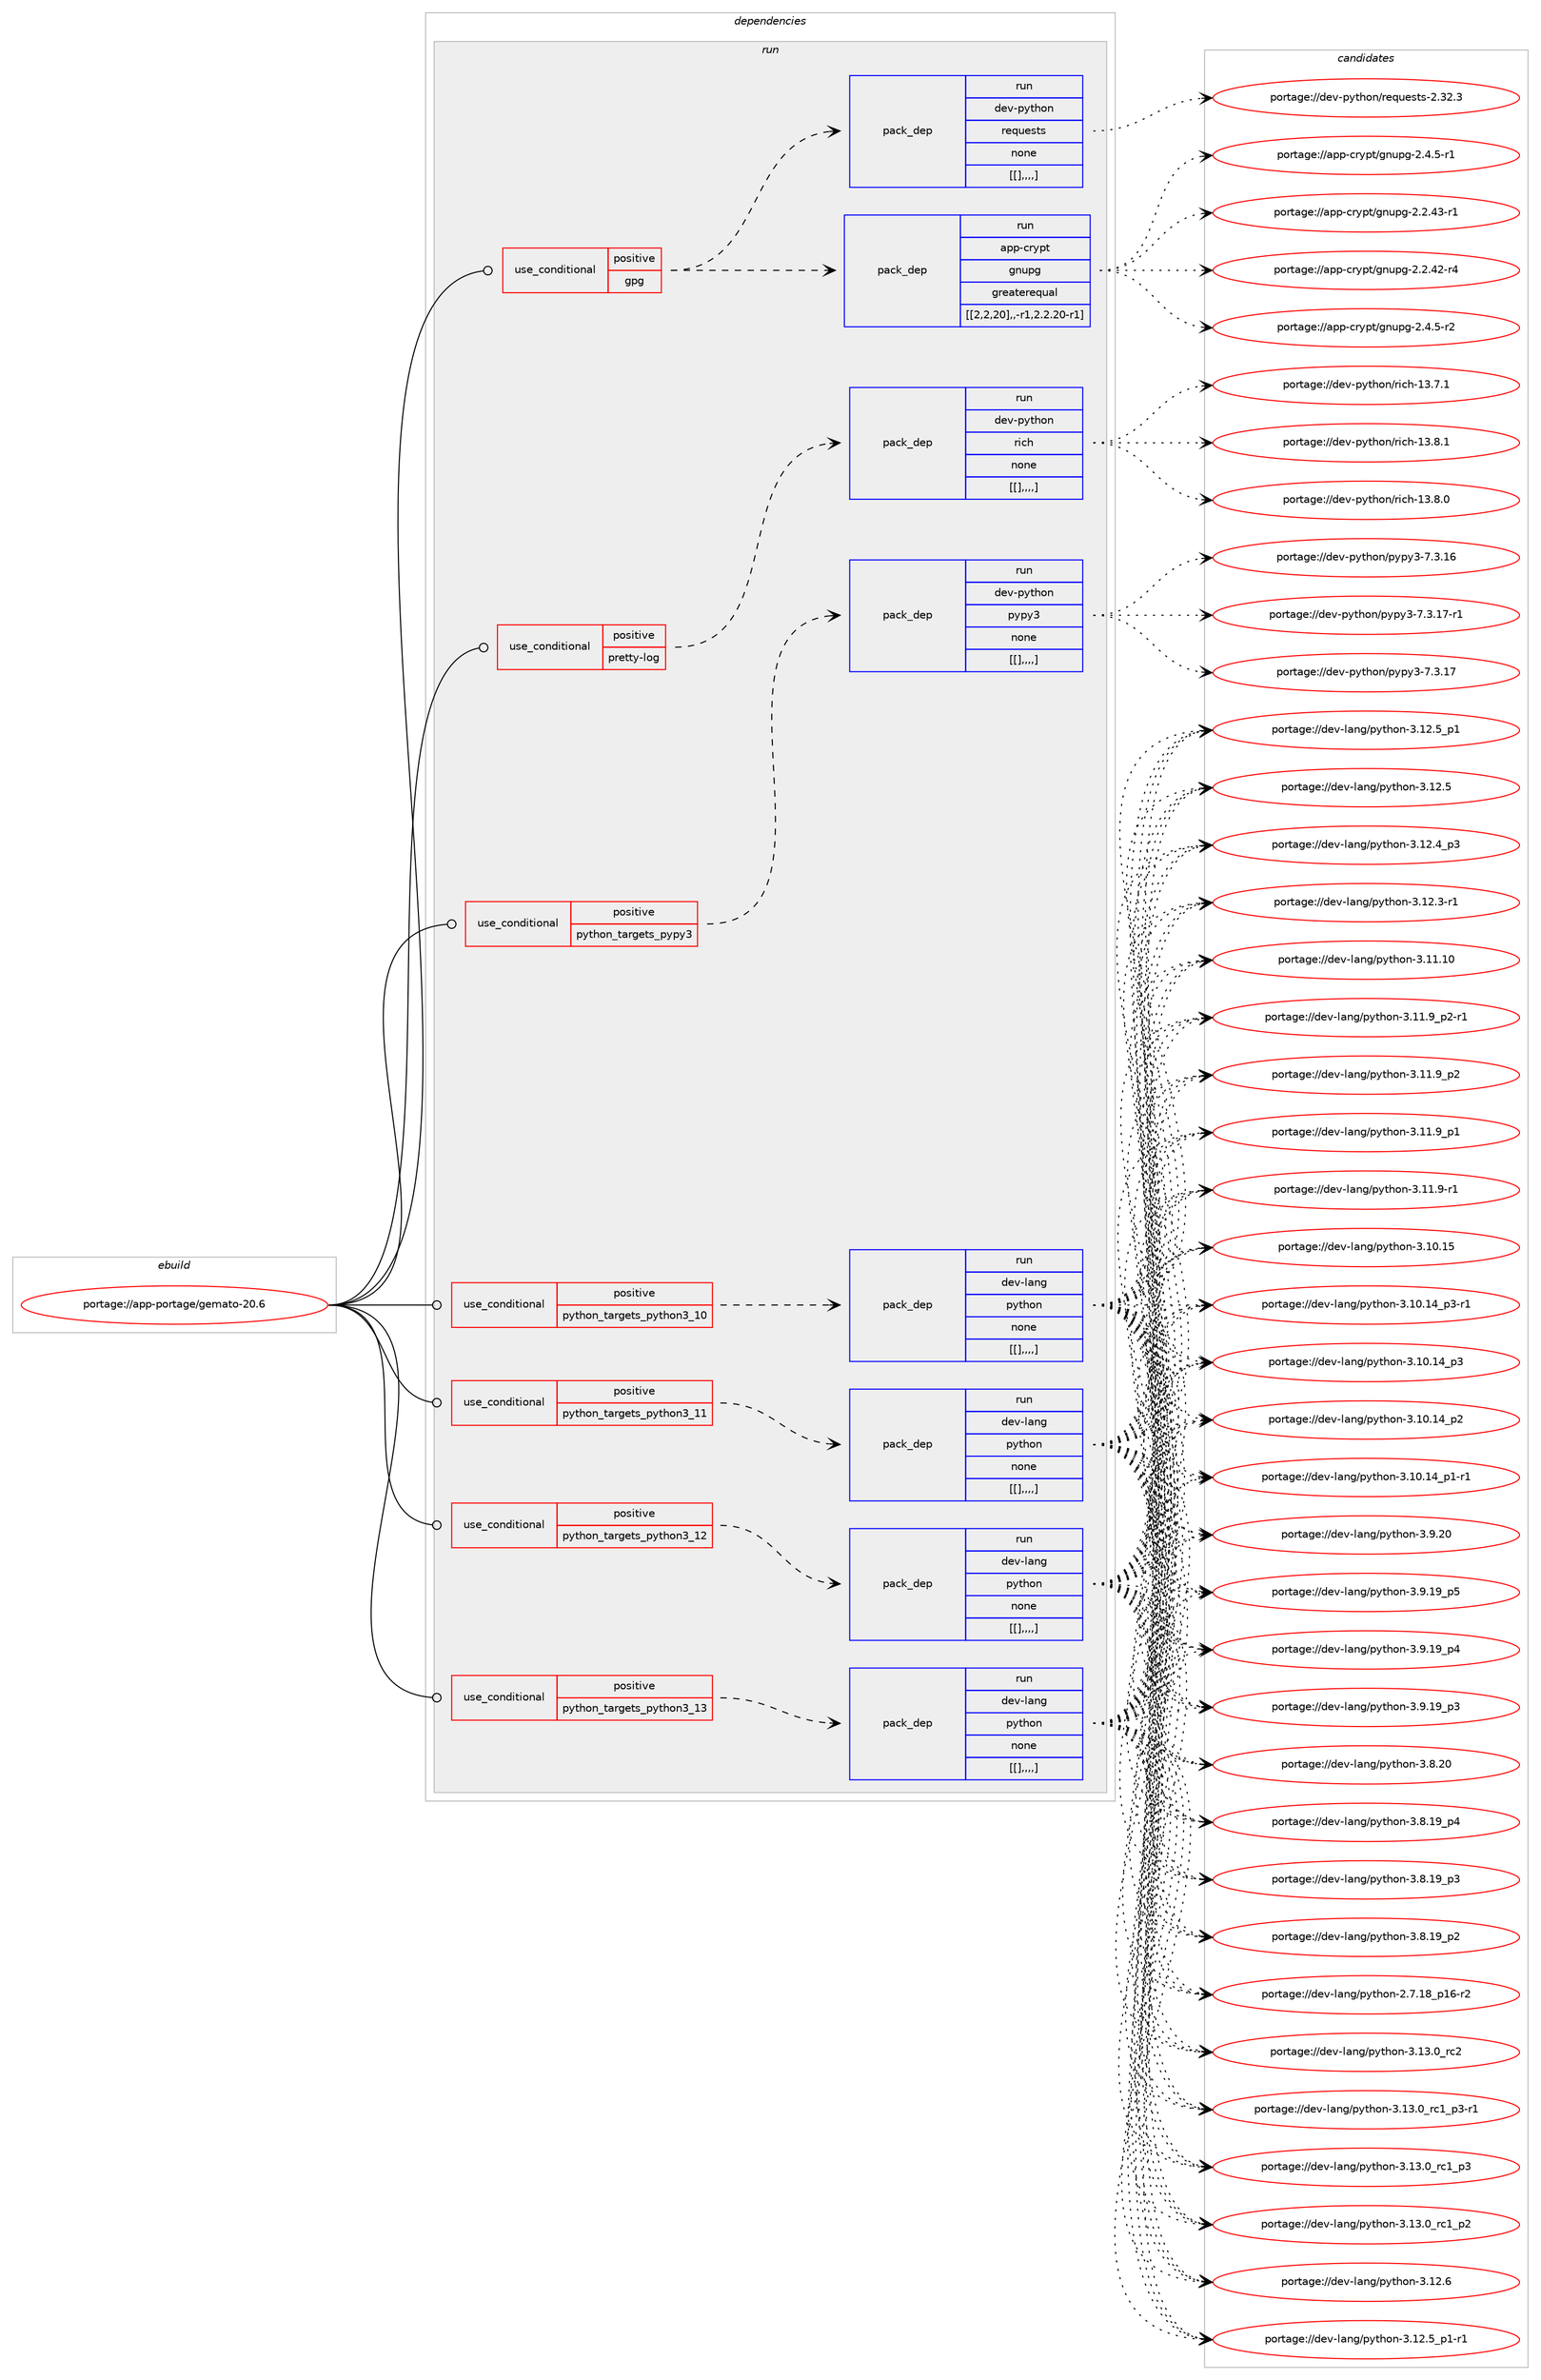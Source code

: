digraph prolog {

# *************
# Graph options
# *************

newrank=true;
concentrate=true;
compound=true;
graph [rankdir=LR,fontname=Helvetica,fontsize=10,ranksep=1.5];#, ranksep=2.5, nodesep=0.2];
edge  [arrowhead=vee];
node  [fontname=Helvetica,fontsize=10];

# **********
# The ebuild
# **********

subgraph cluster_leftcol {
color=gray;
label=<<i>ebuild</i>>;
id [label="portage://app-portage/gemato-20.6", color=red, width=4, href="../app-portage/gemato-20.6.svg"];
}

# ****************
# The dependencies
# ****************

subgraph cluster_midcol {
color=gray;
label=<<i>dependencies</i>>;
subgraph cluster_compile {
fillcolor="#eeeeee";
style=filled;
label=<<i>compile</i>>;
}
subgraph cluster_compileandrun {
fillcolor="#eeeeee";
style=filled;
label=<<i>compile and run</i>>;
}
subgraph cluster_run {
fillcolor="#eeeeee";
style=filled;
label=<<i>run</i>>;
subgraph cond14205 {
dependency50969 [label=<<TABLE BORDER="0" CELLBORDER="1" CELLSPACING="0" CELLPADDING="4"><TR><TD ROWSPAN="3" CELLPADDING="10">use_conditional</TD></TR><TR><TD>positive</TD></TR><TR><TD>gpg</TD></TR></TABLE>>, shape=none, color=red];
subgraph pack36304 {
dependency50970 [label=<<TABLE BORDER="0" CELLBORDER="1" CELLSPACING="0" CELLPADDING="4" WIDTH="220"><TR><TD ROWSPAN="6" CELLPADDING="30">pack_dep</TD></TR><TR><TD WIDTH="110">run</TD></TR><TR><TD>app-crypt</TD></TR><TR><TD>gnupg</TD></TR><TR><TD>greaterequal</TD></TR><TR><TD>[[2,2,20],,-r1,2.2.20-r1]</TD></TR></TABLE>>, shape=none, color=blue];
}
dependency50969:e -> dependency50970:w [weight=20,style="dashed",arrowhead="vee"];
subgraph pack36305 {
dependency50971 [label=<<TABLE BORDER="0" CELLBORDER="1" CELLSPACING="0" CELLPADDING="4" WIDTH="220"><TR><TD ROWSPAN="6" CELLPADDING="30">pack_dep</TD></TR><TR><TD WIDTH="110">run</TD></TR><TR><TD>dev-python</TD></TR><TR><TD>requests</TD></TR><TR><TD>none</TD></TR><TR><TD>[[],,,,]</TD></TR></TABLE>>, shape=none, color=blue];
}
dependency50969:e -> dependency50971:w [weight=20,style="dashed",arrowhead="vee"];
}
id:e -> dependency50969:w [weight=20,style="solid",arrowhead="odot"];
subgraph cond14206 {
dependency50972 [label=<<TABLE BORDER="0" CELLBORDER="1" CELLSPACING="0" CELLPADDING="4"><TR><TD ROWSPAN="3" CELLPADDING="10">use_conditional</TD></TR><TR><TD>positive</TD></TR><TR><TD>pretty-log</TD></TR></TABLE>>, shape=none, color=red];
subgraph pack36306 {
dependency50973 [label=<<TABLE BORDER="0" CELLBORDER="1" CELLSPACING="0" CELLPADDING="4" WIDTH="220"><TR><TD ROWSPAN="6" CELLPADDING="30">pack_dep</TD></TR><TR><TD WIDTH="110">run</TD></TR><TR><TD>dev-python</TD></TR><TR><TD>rich</TD></TR><TR><TD>none</TD></TR><TR><TD>[[],,,,]</TD></TR></TABLE>>, shape=none, color=blue];
}
dependency50972:e -> dependency50973:w [weight=20,style="dashed",arrowhead="vee"];
}
id:e -> dependency50972:w [weight=20,style="solid",arrowhead="odot"];
subgraph cond14207 {
dependency50974 [label=<<TABLE BORDER="0" CELLBORDER="1" CELLSPACING="0" CELLPADDING="4"><TR><TD ROWSPAN="3" CELLPADDING="10">use_conditional</TD></TR><TR><TD>positive</TD></TR><TR><TD>python_targets_pypy3</TD></TR></TABLE>>, shape=none, color=red];
subgraph pack36307 {
dependency50975 [label=<<TABLE BORDER="0" CELLBORDER="1" CELLSPACING="0" CELLPADDING="4" WIDTH="220"><TR><TD ROWSPAN="6" CELLPADDING="30">pack_dep</TD></TR><TR><TD WIDTH="110">run</TD></TR><TR><TD>dev-python</TD></TR><TR><TD>pypy3</TD></TR><TR><TD>none</TD></TR><TR><TD>[[],,,,]</TD></TR></TABLE>>, shape=none, color=blue];
}
dependency50974:e -> dependency50975:w [weight=20,style="dashed",arrowhead="vee"];
}
id:e -> dependency50974:w [weight=20,style="solid",arrowhead="odot"];
subgraph cond14208 {
dependency50976 [label=<<TABLE BORDER="0" CELLBORDER="1" CELLSPACING="0" CELLPADDING="4"><TR><TD ROWSPAN="3" CELLPADDING="10">use_conditional</TD></TR><TR><TD>positive</TD></TR><TR><TD>python_targets_python3_10</TD></TR></TABLE>>, shape=none, color=red];
subgraph pack36308 {
dependency50977 [label=<<TABLE BORDER="0" CELLBORDER="1" CELLSPACING="0" CELLPADDING="4" WIDTH="220"><TR><TD ROWSPAN="6" CELLPADDING="30">pack_dep</TD></TR><TR><TD WIDTH="110">run</TD></TR><TR><TD>dev-lang</TD></TR><TR><TD>python</TD></TR><TR><TD>none</TD></TR><TR><TD>[[],,,,]</TD></TR></TABLE>>, shape=none, color=blue];
}
dependency50976:e -> dependency50977:w [weight=20,style="dashed",arrowhead="vee"];
}
id:e -> dependency50976:w [weight=20,style="solid",arrowhead="odot"];
subgraph cond14209 {
dependency50978 [label=<<TABLE BORDER="0" CELLBORDER="1" CELLSPACING="0" CELLPADDING="4"><TR><TD ROWSPAN="3" CELLPADDING="10">use_conditional</TD></TR><TR><TD>positive</TD></TR><TR><TD>python_targets_python3_11</TD></TR></TABLE>>, shape=none, color=red];
subgraph pack36309 {
dependency50979 [label=<<TABLE BORDER="0" CELLBORDER="1" CELLSPACING="0" CELLPADDING="4" WIDTH="220"><TR><TD ROWSPAN="6" CELLPADDING="30">pack_dep</TD></TR><TR><TD WIDTH="110">run</TD></TR><TR><TD>dev-lang</TD></TR><TR><TD>python</TD></TR><TR><TD>none</TD></TR><TR><TD>[[],,,,]</TD></TR></TABLE>>, shape=none, color=blue];
}
dependency50978:e -> dependency50979:w [weight=20,style="dashed",arrowhead="vee"];
}
id:e -> dependency50978:w [weight=20,style="solid",arrowhead="odot"];
subgraph cond14210 {
dependency50980 [label=<<TABLE BORDER="0" CELLBORDER="1" CELLSPACING="0" CELLPADDING="4"><TR><TD ROWSPAN="3" CELLPADDING="10">use_conditional</TD></TR><TR><TD>positive</TD></TR><TR><TD>python_targets_python3_12</TD></TR></TABLE>>, shape=none, color=red];
subgraph pack36310 {
dependency50981 [label=<<TABLE BORDER="0" CELLBORDER="1" CELLSPACING="0" CELLPADDING="4" WIDTH="220"><TR><TD ROWSPAN="6" CELLPADDING="30">pack_dep</TD></TR><TR><TD WIDTH="110">run</TD></TR><TR><TD>dev-lang</TD></TR><TR><TD>python</TD></TR><TR><TD>none</TD></TR><TR><TD>[[],,,,]</TD></TR></TABLE>>, shape=none, color=blue];
}
dependency50980:e -> dependency50981:w [weight=20,style="dashed",arrowhead="vee"];
}
id:e -> dependency50980:w [weight=20,style="solid",arrowhead="odot"];
subgraph cond14211 {
dependency50982 [label=<<TABLE BORDER="0" CELLBORDER="1" CELLSPACING="0" CELLPADDING="4"><TR><TD ROWSPAN="3" CELLPADDING="10">use_conditional</TD></TR><TR><TD>positive</TD></TR><TR><TD>python_targets_python3_13</TD></TR></TABLE>>, shape=none, color=red];
subgraph pack36311 {
dependency50983 [label=<<TABLE BORDER="0" CELLBORDER="1" CELLSPACING="0" CELLPADDING="4" WIDTH="220"><TR><TD ROWSPAN="6" CELLPADDING="30">pack_dep</TD></TR><TR><TD WIDTH="110">run</TD></TR><TR><TD>dev-lang</TD></TR><TR><TD>python</TD></TR><TR><TD>none</TD></TR><TR><TD>[[],,,,]</TD></TR></TABLE>>, shape=none, color=blue];
}
dependency50982:e -> dependency50983:w [weight=20,style="dashed",arrowhead="vee"];
}
id:e -> dependency50982:w [weight=20,style="solid",arrowhead="odot"];
}
}

# **************
# The candidates
# **************

subgraph cluster_choices {
rank=same;
color=gray;
label=<<i>candidates</i>>;

subgraph choice36304 {
color=black;
nodesep=1;
choice971121124599114121112116471031101171121034550465246534511450 [label="portage://app-crypt/gnupg-2.4.5-r2", color=red, width=4,href="../app-crypt/gnupg-2.4.5-r2.svg"];
choice971121124599114121112116471031101171121034550465246534511449 [label="portage://app-crypt/gnupg-2.4.5-r1", color=red, width=4,href="../app-crypt/gnupg-2.4.5-r1.svg"];
choice97112112459911412111211647103110117112103455046504652514511449 [label="portage://app-crypt/gnupg-2.2.43-r1", color=red, width=4,href="../app-crypt/gnupg-2.2.43-r1.svg"];
choice97112112459911412111211647103110117112103455046504652504511452 [label="portage://app-crypt/gnupg-2.2.42-r4", color=red, width=4,href="../app-crypt/gnupg-2.2.42-r4.svg"];
dependency50970:e -> choice971121124599114121112116471031101171121034550465246534511450:w [style=dotted,weight="100"];
dependency50970:e -> choice971121124599114121112116471031101171121034550465246534511449:w [style=dotted,weight="100"];
dependency50970:e -> choice97112112459911412111211647103110117112103455046504652514511449:w [style=dotted,weight="100"];
dependency50970:e -> choice97112112459911412111211647103110117112103455046504652504511452:w [style=dotted,weight="100"];
}
subgraph choice36305 {
color=black;
nodesep=1;
choice100101118451121211161041111104711410111311710111511611545504651504651 [label="portage://dev-python/requests-2.32.3", color=red, width=4,href="../dev-python/requests-2.32.3.svg"];
dependency50971:e -> choice100101118451121211161041111104711410111311710111511611545504651504651:w [style=dotted,weight="100"];
}
subgraph choice36306 {
color=black;
nodesep=1;
choice10010111845112121116104111110471141059910445495146564649 [label="portage://dev-python/rich-13.8.1", color=red, width=4,href="../dev-python/rich-13.8.1.svg"];
choice10010111845112121116104111110471141059910445495146564648 [label="portage://dev-python/rich-13.8.0", color=red, width=4,href="../dev-python/rich-13.8.0.svg"];
choice10010111845112121116104111110471141059910445495146554649 [label="portage://dev-python/rich-13.7.1", color=red, width=4,href="../dev-python/rich-13.7.1.svg"];
dependency50973:e -> choice10010111845112121116104111110471141059910445495146564649:w [style=dotted,weight="100"];
dependency50973:e -> choice10010111845112121116104111110471141059910445495146564648:w [style=dotted,weight="100"];
dependency50973:e -> choice10010111845112121116104111110471141059910445495146554649:w [style=dotted,weight="100"];
}
subgraph choice36307 {
color=black;
nodesep=1;
choice100101118451121211161041111104711212111212151455546514649554511449 [label="portage://dev-python/pypy3-7.3.17-r1", color=red, width=4,href="../dev-python/pypy3-7.3.17-r1.svg"];
choice10010111845112121116104111110471121211121215145554651464955 [label="portage://dev-python/pypy3-7.3.17", color=red, width=4,href="../dev-python/pypy3-7.3.17.svg"];
choice10010111845112121116104111110471121211121215145554651464954 [label="portage://dev-python/pypy3-7.3.16", color=red, width=4,href="../dev-python/pypy3-7.3.16.svg"];
dependency50975:e -> choice100101118451121211161041111104711212111212151455546514649554511449:w [style=dotted,weight="100"];
dependency50975:e -> choice10010111845112121116104111110471121211121215145554651464955:w [style=dotted,weight="100"];
dependency50975:e -> choice10010111845112121116104111110471121211121215145554651464954:w [style=dotted,weight="100"];
}
subgraph choice36308 {
color=black;
nodesep=1;
choice10010111845108971101034711212111610411111045514649514648951149950 [label="portage://dev-lang/python-3.13.0_rc2", color=red, width=4,href="../dev-lang/python-3.13.0_rc2.svg"];
choice1001011184510897110103471121211161041111104551464951464895114994995112514511449 [label="portage://dev-lang/python-3.13.0_rc1_p3-r1", color=red, width=4,href="../dev-lang/python-3.13.0_rc1_p3-r1.svg"];
choice100101118451089711010347112121116104111110455146495146489511499499511251 [label="portage://dev-lang/python-3.13.0_rc1_p3", color=red, width=4,href="../dev-lang/python-3.13.0_rc1_p3.svg"];
choice100101118451089711010347112121116104111110455146495146489511499499511250 [label="portage://dev-lang/python-3.13.0_rc1_p2", color=red, width=4,href="../dev-lang/python-3.13.0_rc1_p2.svg"];
choice10010111845108971101034711212111610411111045514649504654 [label="portage://dev-lang/python-3.12.6", color=red, width=4,href="../dev-lang/python-3.12.6.svg"];
choice1001011184510897110103471121211161041111104551464950465395112494511449 [label="portage://dev-lang/python-3.12.5_p1-r1", color=red, width=4,href="../dev-lang/python-3.12.5_p1-r1.svg"];
choice100101118451089711010347112121116104111110455146495046539511249 [label="portage://dev-lang/python-3.12.5_p1", color=red, width=4,href="../dev-lang/python-3.12.5_p1.svg"];
choice10010111845108971101034711212111610411111045514649504653 [label="portage://dev-lang/python-3.12.5", color=red, width=4,href="../dev-lang/python-3.12.5.svg"];
choice100101118451089711010347112121116104111110455146495046529511251 [label="portage://dev-lang/python-3.12.4_p3", color=red, width=4,href="../dev-lang/python-3.12.4_p3.svg"];
choice100101118451089711010347112121116104111110455146495046514511449 [label="portage://dev-lang/python-3.12.3-r1", color=red, width=4,href="../dev-lang/python-3.12.3-r1.svg"];
choice1001011184510897110103471121211161041111104551464949464948 [label="portage://dev-lang/python-3.11.10", color=red, width=4,href="../dev-lang/python-3.11.10.svg"];
choice1001011184510897110103471121211161041111104551464949465795112504511449 [label="portage://dev-lang/python-3.11.9_p2-r1", color=red, width=4,href="../dev-lang/python-3.11.9_p2-r1.svg"];
choice100101118451089711010347112121116104111110455146494946579511250 [label="portage://dev-lang/python-3.11.9_p2", color=red, width=4,href="../dev-lang/python-3.11.9_p2.svg"];
choice100101118451089711010347112121116104111110455146494946579511249 [label="portage://dev-lang/python-3.11.9_p1", color=red, width=4,href="../dev-lang/python-3.11.9_p1.svg"];
choice100101118451089711010347112121116104111110455146494946574511449 [label="portage://dev-lang/python-3.11.9-r1", color=red, width=4,href="../dev-lang/python-3.11.9-r1.svg"];
choice1001011184510897110103471121211161041111104551464948464953 [label="portage://dev-lang/python-3.10.15", color=red, width=4,href="../dev-lang/python-3.10.15.svg"];
choice100101118451089711010347112121116104111110455146494846495295112514511449 [label="portage://dev-lang/python-3.10.14_p3-r1", color=red, width=4,href="../dev-lang/python-3.10.14_p3-r1.svg"];
choice10010111845108971101034711212111610411111045514649484649529511251 [label="portage://dev-lang/python-3.10.14_p3", color=red, width=4,href="../dev-lang/python-3.10.14_p3.svg"];
choice10010111845108971101034711212111610411111045514649484649529511250 [label="portage://dev-lang/python-3.10.14_p2", color=red, width=4,href="../dev-lang/python-3.10.14_p2.svg"];
choice100101118451089711010347112121116104111110455146494846495295112494511449 [label="portage://dev-lang/python-3.10.14_p1-r1", color=red, width=4,href="../dev-lang/python-3.10.14_p1-r1.svg"];
choice10010111845108971101034711212111610411111045514657465048 [label="portage://dev-lang/python-3.9.20", color=red, width=4,href="../dev-lang/python-3.9.20.svg"];
choice100101118451089711010347112121116104111110455146574649579511253 [label="portage://dev-lang/python-3.9.19_p5", color=red, width=4,href="../dev-lang/python-3.9.19_p5.svg"];
choice100101118451089711010347112121116104111110455146574649579511252 [label="portage://dev-lang/python-3.9.19_p4", color=red, width=4,href="../dev-lang/python-3.9.19_p4.svg"];
choice100101118451089711010347112121116104111110455146574649579511251 [label="portage://dev-lang/python-3.9.19_p3", color=red, width=4,href="../dev-lang/python-3.9.19_p3.svg"];
choice10010111845108971101034711212111610411111045514656465048 [label="portage://dev-lang/python-3.8.20", color=red, width=4,href="../dev-lang/python-3.8.20.svg"];
choice100101118451089711010347112121116104111110455146564649579511252 [label="portage://dev-lang/python-3.8.19_p4", color=red, width=4,href="../dev-lang/python-3.8.19_p4.svg"];
choice100101118451089711010347112121116104111110455146564649579511251 [label="portage://dev-lang/python-3.8.19_p3", color=red, width=4,href="../dev-lang/python-3.8.19_p3.svg"];
choice100101118451089711010347112121116104111110455146564649579511250 [label="portage://dev-lang/python-3.8.19_p2", color=red, width=4,href="../dev-lang/python-3.8.19_p2.svg"];
choice100101118451089711010347112121116104111110455046554649569511249544511450 [label="portage://dev-lang/python-2.7.18_p16-r2", color=red, width=4,href="../dev-lang/python-2.7.18_p16-r2.svg"];
dependency50977:e -> choice10010111845108971101034711212111610411111045514649514648951149950:w [style=dotted,weight="100"];
dependency50977:e -> choice1001011184510897110103471121211161041111104551464951464895114994995112514511449:w [style=dotted,weight="100"];
dependency50977:e -> choice100101118451089711010347112121116104111110455146495146489511499499511251:w [style=dotted,weight="100"];
dependency50977:e -> choice100101118451089711010347112121116104111110455146495146489511499499511250:w [style=dotted,weight="100"];
dependency50977:e -> choice10010111845108971101034711212111610411111045514649504654:w [style=dotted,weight="100"];
dependency50977:e -> choice1001011184510897110103471121211161041111104551464950465395112494511449:w [style=dotted,weight="100"];
dependency50977:e -> choice100101118451089711010347112121116104111110455146495046539511249:w [style=dotted,weight="100"];
dependency50977:e -> choice10010111845108971101034711212111610411111045514649504653:w [style=dotted,weight="100"];
dependency50977:e -> choice100101118451089711010347112121116104111110455146495046529511251:w [style=dotted,weight="100"];
dependency50977:e -> choice100101118451089711010347112121116104111110455146495046514511449:w [style=dotted,weight="100"];
dependency50977:e -> choice1001011184510897110103471121211161041111104551464949464948:w [style=dotted,weight="100"];
dependency50977:e -> choice1001011184510897110103471121211161041111104551464949465795112504511449:w [style=dotted,weight="100"];
dependency50977:e -> choice100101118451089711010347112121116104111110455146494946579511250:w [style=dotted,weight="100"];
dependency50977:e -> choice100101118451089711010347112121116104111110455146494946579511249:w [style=dotted,weight="100"];
dependency50977:e -> choice100101118451089711010347112121116104111110455146494946574511449:w [style=dotted,weight="100"];
dependency50977:e -> choice1001011184510897110103471121211161041111104551464948464953:w [style=dotted,weight="100"];
dependency50977:e -> choice100101118451089711010347112121116104111110455146494846495295112514511449:w [style=dotted,weight="100"];
dependency50977:e -> choice10010111845108971101034711212111610411111045514649484649529511251:w [style=dotted,weight="100"];
dependency50977:e -> choice10010111845108971101034711212111610411111045514649484649529511250:w [style=dotted,weight="100"];
dependency50977:e -> choice100101118451089711010347112121116104111110455146494846495295112494511449:w [style=dotted,weight="100"];
dependency50977:e -> choice10010111845108971101034711212111610411111045514657465048:w [style=dotted,weight="100"];
dependency50977:e -> choice100101118451089711010347112121116104111110455146574649579511253:w [style=dotted,weight="100"];
dependency50977:e -> choice100101118451089711010347112121116104111110455146574649579511252:w [style=dotted,weight="100"];
dependency50977:e -> choice100101118451089711010347112121116104111110455146574649579511251:w [style=dotted,weight="100"];
dependency50977:e -> choice10010111845108971101034711212111610411111045514656465048:w [style=dotted,weight="100"];
dependency50977:e -> choice100101118451089711010347112121116104111110455146564649579511252:w [style=dotted,weight="100"];
dependency50977:e -> choice100101118451089711010347112121116104111110455146564649579511251:w [style=dotted,weight="100"];
dependency50977:e -> choice100101118451089711010347112121116104111110455146564649579511250:w [style=dotted,weight="100"];
dependency50977:e -> choice100101118451089711010347112121116104111110455046554649569511249544511450:w [style=dotted,weight="100"];
}
subgraph choice36309 {
color=black;
nodesep=1;
choice10010111845108971101034711212111610411111045514649514648951149950 [label="portage://dev-lang/python-3.13.0_rc2", color=red, width=4,href="../dev-lang/python-3.13.0_rc2.svg"];
choice1001011184510897110103471121211161041111104551464951464895114994995112514511449 [label="portage://dev-lang/python-3.13.0_rc1_p3-r1", color=red, width=4,href="../dev-lang/python-3.13.0_rc1_p3-r1.svg"];
choice100101118451089711010347112121116104111110455146495146489511499499511251 [label="portage://dev-lang/python-3.13.0_rc1_p3", color=red, width=4,href="../dev-lang/python-3.13.0_rc1_p3.svg"];
choice100101118451089711010347112121116104111110455146495146489511499499511250 [label="portage://dev-lang/python-3.13.0_rc1_p2", color=red, width=4,href="../dev-lang/python-3.13.0_rc1_p2.svg"];
choice10010111845108971101034711212111610411111045514649504654 [label="portage://dev-lang/python-3.12.6", color=red, width=4,href="../dev-lang/python-3.12.6.svg"];
choice1001011184510897110103471121211161041111104551464950465395112494511449 [label="portage://dev-lang/python-3.12.5_p1-r1", color=red, width=4,href="../dev-lang/python-3.12.5_p1-r1.svg"];
choice100101118451089711010347112121116104111110455146495046539511249 [label="portage://dev-lang/python-3.12.5_p1", color=red, width=4,href="../dev-lang/python-3.12.5_p1.svg"];
choice10010111845108971101034711212111610411111045514649504653 [label="portage://dev-lang/python-3.12.5", color=red, width=4,href="../dev-lang/python-3.12.5.svg"];
choice100101118451089711010347112121116104111110455146495046529511251 [label="portage://dev-lang/python-3.12.4_p3", color=red, width=4,href="../dev-lang/python-3.12.4_p3.svg"];
choice100101118451089711010347112121116104111110455146495046514511449 [label="portage://dev-lang/python-3.12.3-r1", color=red, width=4,href="../dev-lang/python-3.12.3-r1.svg"];
choice1001011184510897110103471121211161041111104551464949464948 [label="portage://dev-lang/python-3.11.10", color=red, width=4,href="../dev-lang/python-3.11.10.svg"];
choice1001011184510897110103471121211161041111104551464949465795112504511449 [label="portage://dev-lang/python-3.11.9_p2-r1", color=red, width=4,href="../dev-lang/python-3.11.9_p2-r1.svg"];
choice100101118451089711010347112121116104111110455146494946579511250 [label="portage://dev-lang/python-3.11.9_p2", color=red, width=4,href="../dev-lang/python-3.11.9_p2.svg"];
choice100101118451089711010347112121116104111110455146494946579511249 [label="portage://dev-lang/python-3.11.9_p1", color=red, width=4,href="../dev-lang/python-3.11.9_p1.svg"];
choice100101118451089711010347112121116104111110455146494946574511449 [label="portage://dev-lang/python-3.11.9-r1", color=red, width=4,href="../dev-lang/python-3.11.9-r1.svg"];
choice1001011184510897110103471121211161041111104551464948464953 [label="portage://dev-lang/python-3.10.15", color=red, width=4,href="../dev-lang/python-3.10.15.svg"];
choice100101118451089711010347112121116104111110455146494846495295112514511449 [label="portage://dev-lang/python-3.10.14_p3-r1", color=red, width=4,href="../dev-lang/python-3.10.14_p3-r1.svg"];
choice10010111845108971101034711212111610411111045514649484649529511251 [label="portage://dev-lang/python-3.10.14_p3", color=red, width=4,href="../dev-lang/python-3.10.14_p3.svg"];
choice10010111845108971101034711212111610411111045514649484649529511250 [label="portage://dev-lang/python-3.10.14_p2", color=red, width=4,href="../dev-lang/python-3.10.14_p2.svg"];
choice100101118451089711010347112121116104111110455146494846495295112494511449 [label="portage://dev-lang/python-3.10.14_p1-r1", color=red, width=4,href="../dev-lang/python-3.10.14_p1-r1.svg"];
choice10010111845108971101034711212111610411111045514657465048 [label="portage://dev-lang/python-3.9.20", color=red, width=4,href="../dev-lang/python-3.9.20.svg"];
choice100101118451089711010347112121116104111110455146574649579511253 [label="portage://dev-lang/python-3.9.19_p5", color=red, width=4,href="../dev-lang/python-3.9.19_p5.svg"];
choice100101118451089711010347112121116104111110455146574649579511252 [label="portage://dev-lang/python-3.9.19_p4", color=red, width=4,href="../dev-lang/python-3.9.19_p4.svg"];
choice100101118451089711010347112121116104111110455146574649579511251 [label="portage://dev-lang/python-3.9.19_p3", color=red, width=4,href="../dev-lang/python-3.9.19_p3.svg"];
choice10010111845108971101034711212111610411111045514656465048 [label="portage://dev-lang/python-3.8.20", color=red, width=4,href="../dev-lang/python-3.8.20.svg"];
choice100101118451089711010347112121116104111110455146564649579511252 [label="portage://dev-lang/python-3.8.19_p4", color=red, width=4,href="../dev-lang/python-3.8.19_p4.svg"];
choice100101118451089711010347112121116104111110455146564649579511251 [label="portage://dev-lang/python-3.8.19_p3", color=red, width=4,href="../dev-lang/python-3.8.19_p3.svg"];
choice100101118451089711010347112121116104111110455146564649579511250 [label="portage://dev-lang/python-3.8.19_p2", color=red, width=4,href="../dev-lang/python-3.8.19_p2.svg"];
choice100101118451089711010347112121116104111110455046554649569511249544511450 [label="portage://dev-lang/python-2.7.18_p16-r2", color=red, width=4,href="../dev-lang/python-2.7.18_p16-r2.svg"];
dependency50979:e -> choice10010111845108971101034711212111610411111045514649514648951149950:w [style=dotted,weight="100"];
dependency50979:e -> choice1001011184510897110103471121211161041111104551464951464895114994995112514511449:w [style=dotted,weight="100"];
dependency50979:e -> choice100101118451089711010347112121116104111110455146495146489511499499511251:w [style=dotted,weight="100"];
dependency50979:e -> choice100101118451089711010347112121116104111110455146495146489511499499511250:w [style=dotted,weight="100"];
dependency50979:e -> choice10010111845108971101034711212111610411111045514649504654:w [style=dotted,weight="100"];
dependency50979:e -> choice1001011184510897110103471121211161041111104551464950465395112494511449:w [style=dotted,weight="100"];
dependency50979:e -> choice100101118451089711010347112121116104111110455146495046539511249:w [style=dotted,weight="100"];
dependency50979:e -> choice10010111845108971101034711212111610411111045514649504653:w [style=dotted,weight="100"];
dependency50979:e -> choice100101118451089711010347112121116104111110455146495046529511251:w [style=dotted,weight="100"];
dependency50979:e -> choice100101118451089711010347112121116104111110455146495046514511449:w [style=dotted,weight="100"];
dependency50979:e -> choice1001011184510897110103471121211161041111104551464949464948:w [style=dotted,weight="100"];
dependency50979:e -> choice1001011184510897110103471121211161041111104551464949465795112504511449:w [style=dotted,weight="100"];
dependency50979:e -> choice100101118451089711010347112121116104111110455146494946579511250:w [style=dotted,weight="100"];
dependency50979:e -> choice100101118451089711010347112121116104111110455146494946579511249:w [style=dotted,weight="100"];
dependency50979:e -> choice100101118451089711010347112121116104111110455146494946574511449:w [style=dotted,weight="100"];
dependency50979:e -> choice1001011184510897110103471121211161041111104551464948464953:w [style=dotted,weight="100"];
dependency50979:e -> choice100101118451089711010347112121116104111110455146494846495295112514511449:w [style=dotted,weight="100"];
dependency50979:e -> choice10010111845108971101034711212111610411111045514649484649529511251:w [style=dotted,weight="100"];
dependency50979:e -> choice10010111845108971101034711212111610411111045514649484649529511250:w [style=dotted,weight="100"];
dependency50979:e -> choice100101118451089711010347112121116104111110455146494846495295112494511449:w [style=dotted,weight="100"];
dependency50979:e -> choice10010111845108971101034711212111610411111045514657465048:w [style=dotted,weight="100"];
dependency50979:e -> choice100101118451089711010347112121116104111110455146574649579511253:w [style=dotted,weight="100"];
dependency50979:e -> choice100101118451089711010347112121116104111110455146574649579511252:w [style=dotted,weight="100"];
dependency50979:e -> choice100101118451089711010347112121116104111110455146574649579511251:w [style=dotted,weight="100"];
dependency50979:e -> choice10010111845108971101034711212111610411111045514656465048:w [style=dotted,weight="100"];
dependency50979:e -> choice100101118451089711010347112121116104111110455146564649579511252:w [style=dotted,weight="100"];
dependency50979:e -> choice100101118451089711010347112121116104111110455146564649579511251:w [style=dotted,weight="100"];
dependency50979:e -> choice100101118451089711010347112121116104111110455146564649579511250:w [style=dotted,weight="100"];
dependency50979:e -> choice100101118451089711010347112121116104111110455046554649569511249544511450:w [style=dotted,weight="100"];
}
subgraph choice36310 {
color=black;
nodesep=1;
choice10010111845108971101034711212111610411111045514649514648951149950 [label="portage://dev-lang/python-3.13.0_rc2", color=red, width=4,href="../dev-lang/python-3.13.0_rc2.svg"];
choice1001011184510897110103471121211161041111104551464951464895114994995112514511449 [label="portage://dev-lang/python-3.13.0_rc1_p3-r1", color=red, width=4,href="../dev-lang/python-3.13.0_rc1_p3-r1.svg"];
choice100101118451089711010347112121116104111110455146495146489511499499511251 [label="portage://dev-lang/python-3.13.0_rc1_p3", color=red, width=4,href="../dev-lang/python-3.13.0_rc1_p3.svg"];
choice100101118451089711010347112121116104111110455146495146489511499499511250 [label="portage://dev-lang/python-3.13.0_rc1_p2", color=red, width=4,href="../dev-lang/python-3.13.0_rc1_p2.svg"];
choice10010111845108971101034711212111610411111045514649504654 [label="portage://dev-lang/python-3.12.6", color=red, width=4,href="../dev-lang/python-3.12.6.svg"];
choice1001011184510897110103471121211161041111104551464950465395112494511449 [label="portage://dev-lang/python-3.12.5_p1-r1", color=red, width=4,href="../dev-lang/python-3.12.5_p1-r1.svg"];
choice100101118451089711010347112121116104111110455146495046539511249 [label="portage://dev-lang/python-3.12.5_p1", color=red, width=4,href="../dev-lang/python-3.12.5_p1.svg"];
choice10010111845108971101034711212111610411111045514649504653 [label="portage://dev-lang/python-3.12.5", color=red, width=4,href="../dev-lang/python-3.12.5.svg"];
choice100101118451089711010347112121116104111110455146495046529511251 [label="portage://dev-lang/python-3.12.4_p3", color=red, width=4,href="../dev-lang/python-3.12.4_p3.svg"];
choice100101118451089711010347112121116104111110455146495046514511449 [label="portage://dev-lang/python-3.12.3-r1", color=red, width=4,href="../dev-lang/python-3.12.3-r1.svg"];
choice1001011184510897110103471121211161041111104551464949464948 [label="portage://dev-lang/python-3.11.10", color=red, width=4,href="../dev-lang/python-3.11.10.svg"];
choice1001011184510897110103471121211161041111104551464949465795112504511449 [label="portage://dev-lang/python-3.11.9_p2-r1", color=red, width=4,href="../dev-lang/python-3.11.9_p2-r1.svg"];
choice100101118451089711010347112121116104111110455146494946579511250 [label="portage://dev-lang/python-3.11.9_p2", color=red, width=4,href="../dev-lang/python-3.11.9_p2.svg"];
choice100101118451089711010347112121116104111110455146494946579511249 [label="portage://dev-lang/python-3.11.9_p1", color=red, width=4,href="../dev-lang/python-3.11.9_p1.svg"];
choice100101118451089711010347112121116104111110455146494946574511449 [label="portage://dev-lang/python-3.11.9-r1", color=red, width=4,href="../dev-lang/python-3.11.9-r1.svg"];
choice1001011184510897110103471121211161041111104551464948464953 [label="portage://dev-lang/python-3.10.15", color=red, width=4,href="../dev-lang/python-3.10.15.svg"];
choice100101118451089711010347112121116104111110455146494846495295112514511449 [label="portage://dev-lang/python-3.10.14_p3-r1", color=red, width=4,href="../dev-lang/python-3.10.14_p3-r1.svg"];
choice10010111845108971101034711212111610411111045514649484649529511251 [label="portage://dev-lang/python-3.10.14_p3", color=red, width=4,href="../dev-lang/python-3.10.14_p3.svg"];
choice10010111845108971101034711212111610411111045514649484649529511250 [label="portage://dev-lang/python-3.10.14_p2", color=red, width=4,href="../dev-lang/python-3.10.14_p2.svg"];
choice100101118451089711010347112121116104111110455146494846495295112494511449 [label="portage://dev-lang/python-3.10.14_p1-r1", color=red, width=4,href="../dev-lang/python-3.10.14_p1-r1.svg"];
choice10010111845108971101034711212111610411111045514657465048 [label="portage://dev-lang/python-3.9.20", color=red, width=4,href="../dev-lang/python-3.9.20.svg"];
choice100101118451089711010347112121116104111110455146574649579511253 [label="portage://dev-lang/python-3.9.19_p5", color=red, width=4,href="../dev-lang/python-3.9.19_p5.svg"];
choice100101118451089711010347112121116104111110455146574649579511252 [label="portage://dev-lang/python-3.9.19_p4", color=red, width=4,href="../dev-lang/python-3.9.19_p4.svg"];
choice100101118451089711010347112121116104111110455146574649579511251 [label="portage://dev-lang/python-3.9.19_p3", color=red, width=4,href="../dev-lang/python-3.9.19_p3.svg"];
choice10010111845108971101034711212111610411111045514656465048 [label="portage://dev-lang/python-3.8.20", color=red, width=4,href="../dev-lang/python-3.8.20.svg"];
choice100101118451089711010347112121116104111110455146564649579511252 [label="portage://dev-lang/python-3.8.19_p4", color=red, width=4,href="../dev-lang/python-3.8.19_p4.svg"];
choice100101118451089711010347112121116104111110455146564649579511251 [label="portage://dev-lang/python-3.8.19_p3", color=red, width=4,href="../dev-lang/python-3.8.19_p3.svg"];
choice100101118451089711010347112121116104111110455146564649579511250 [label="portage://dev-lang/python-3.8.19_p2", color=red, width=4,href="../dev-lang/python-3.8.19_p2.svg"];
choice100101118451089711010347112121116104111110455046554649569511249544511450 [label="portage://dev-lang/python-2.7.18_p16-r2", color=red, width=4,href="../dev-lang/python-2.7.18_p16-r2.svg"];
dependency50981:e -> choice10010111845108971101034711212111610411111045514649514648951149950:w [style=dotted,weight="100"];
dependency50981:e -> choice1001011184510897110103471121211161041111104551464951464895114994995112514511449:w [style=dotted,weight="100"];
dependency50981:e -> choice100101118451089711010347112121116104111110455146495146489511499499511251:w [style=dotted,weight="100"];
dependency50981:e -> choice100101118451089711010347112121116104111110455146495146489511499499511250:w [style=dotted,weight="100"];
dependency50981:e -> choice10010111845108971101034711212111610411111045514649504654:w [style=dotted,weight="100"];
dependency50981:e -> choice1001011184510897110103471121211161041111104551464950465395112494511449:w [style=dotted,weight="100"];
dependency50981:e -> choice100101118451089711010347112121116104111110455146495046539511249:w [style=dotted,weight="100"];
dependency50981:e -> choice10010111845108971101034711212111610411111045514649504653:w [style=dotted,weight="100"];
dependency50981:e -> choice100101118451089711010347112121116104111110455146495046529511251:w [style=dotted,weight="100"];
dependency50981:e -> choice100101118451089711010347112121116104111110455146495046514511449:w [style=dotted,weight="100"];
dependency50981:e -> choice1001011184510897110103471121211161041111104551464949464948:w [style=dotted,weight="100"];
dependency50981:e -> choice1001011184510897110103471121211161041111104551464949465795112504511449:w [style=dotted,weight="100"];
dependency50981:e -> choice100101118451089711010347112121116104111110455146494946579511250:w [style=dotted,weight="100"];
dependency50981:e -> choice100101118451089711010347112121116104111110455146494946579511249:w [style=dotted,weight="100"];
dependency50981:e -> choice100101118451089711010347112121116104111110455146494946574511449:w [style=dotted,weight="100"];
dependency50981:e -> choice1001011184510897110103471121211161041111104551464948464953:w [style=dotted,weight="100"];
dependency50981:e -> choice100101118451089711010347112121116104111110455146494846495295112514511449:w [style=dotted,weight="100"];
dependency50981:e -> choice10010111845108971101034711212111610411111045514649484649529511251:w [style=dotted,weight="100"];
dependency50981:e -> choice10010111845108971101034711212111610411111045514649484649529511250:w [style=dotted,weight="100"];
dependency50981:e -> choice100101118451089711010347112121116104111110455146494846495295112494511449:w [style=dotted,weight="100"];
dependency50981:e -> choice10010111845108971101034711212111610411111045514657465048:w [style=dotted,weight="100"];
dependency50981:e -> choice100101118451089711010347112121116104111110455146574649579511253:w [style=dotted,weight="100"];
dependency50981:e -> choice100101118451089711010347112121116104111110455146574649579511252:w [style=dotted,weight="100"];
dependency50981:e -> choice100101118451089711010347112121116104111110455146574649579511251:w [style=dotted,weight="100"];
dependency50981:e -> choice10010111845108971101034711212111610411111045514656465048:w [style=dotted,weight="100"];
dependency50981:e -> choice100101118451089711010347112121116104111110455146564649579511252:w [style=dotted,weight="100"];
dependency50981:e -> choice100101118451089711010347112121116104111110455146564649579511251:w [style=dotted,weight="100"];
dependency50981:e -> choice100101118451089711010347112121116104111110455146564649579511250:w [style=dotted,weight="100"];
dependency50981:e -> choice100101118451089711010347112121116104111110455046554649569511249544511450:w [style=dotted,weight="100"];
}
subgraph choice36311 {
color=black;
nodesep=1;
choice10010111845108971101034711212111610411111045514649514648951149950 [label="portage://dev-lang/python-3.13.0_rc2", color=red, width=4,href="../dev-lang/python-3.13.0_rc2.svg"];
choice1001011184510897110103471121211161041111104551464951464895114994995112514511449 [label="portage://dev-lang/python-3.13.0_rc1_p3-r1", color=red, width=4,href="../dev-lang/python-3.13.0_rc1_p3-r1.svg"];
choice100101118451089711010347112121116104111110455146495146489511499499511251 [label="portage://dev-lang/python-3.13.0_rc1_p3", color=red, width=4,href="../dev-lang/python-3.13.0_rc1_p3.svg"];
choice100101118451089711010347112121116104111110455146495146489511499499511250 [label="portage://dev-lang/python-3.13.0_rc1_p2", color=red, width=4,href="../dev-lang/python-3.13.0_rc1_p2.svg"];
choice10010111845108971101034711212111610411111045514649504654 [label="portage://dev-lang/python-3.12.6", color=red, width=4,href="../dev-lang/python-3.12.6.svg"];
choice1001011184510897110103471121211161041111104551464950465395112494511449 [label="portage://dev-lang/python-3.12.5_p1-r1", color=red, width=4,href="../dev-lang/python-3.12.5_p1-r1.svg"];
choice100101118451089711010347112121116104111110455146495046539511249 [label="portage://dev-lang/python-3.12.5_p1", color=red, width=4,href="../dev-lang/python-3.12.5_p1.svg"];
choice10010111845108971101034711212111610411111045514649504653 [label="portage://dev-lang/python-3.12.5", color=red, width=4,href="../dev-lang/python-3.12.5.svg"];
choice100101118451089711010347112121116104111110455146495046529511251 [label="portage://dev-lang/python-3.12.4_p3", color=red, width=4,href="../dev-lang/python-3.12.4_p3.svg"];
choice100101118451089711010347112121116104111110455146495046514511449 [label="portage://dev-lang/python-3.12.3-r1", color=red, width=4,href="../dev-lang/python-3.12.3-r1.svg"];
choice1001011184510897110103471121211161041111104551464949464948 [label="portage://dev-lang/python-3.11.10", color=red, width=4,href="../dev-lang/python-3.11.10.svg"];
choice1001011184510897110103471121211161041111104551464949465795112504511449 [label="portage://dev-lang/python-3.11.9_p2-r1", color=red, width=4,href="../dev-lang/python-3.11.9_p2-r1.svg"];
choice100101118451089711010347112121116104111110455146494946579511250 [label="portage://dev-lang/python-3.11.9_p2", color=red, width=4,href="../dev-lang/python-3.11.9_p2.svg"];
choice100101118451089711010347112121116104111110455146494946579511249 [label="portage://dev-lang/python-3.11.9_p1", color=red, width=4,href="../dev-lang/python-3.11.9_p1.svg"];
choice100101118451089711010347112121116104111110455146494946574511449 [label="portage://dev-lang/python-3.11.9-r1", color=red, width=4,href="../dev-lang/python-3.11.9-r1.svg"];
choice1001011184510897110103471121211161041111104551464948464953 [label="portage://dev-lang/python-3.10.15", color=red, width=4,href="../dev-lang/python-3.10.15.svg"];
choice100101118451089711010347112121116104111110455146494846495295112514511449 [label="portage://dev-lang/python-3.10.14_p3-r1", color=red, width=4,href="../dev-lang/python-3.10.14_p3-r1.svg"];
choice10010111845108971101034711212111610411111045514649484649529511251 [label="portage://dev-lang/python-3.10.14_p3", color=red, width=4,href="../dev-lang/python-3.10.14_p3.svg"];
choice10010111845108971101034711212111610411111045514649484649529511250 [label="portage://dev-lang/python-3.10.14_p2", color=red, width=4,href="../dev-lang/python-3.10.14_p2.svg"];
choice100101118451089711010347112121116104111110455146494846495295112494511449 [label="portage://dev-lang/python-3.10.14_p1-r1", color=red, width=4,href="../dev-lang/python-3.10.14_p1-r1.svg"];
choice10010111845108971101034711212111610411111045514657465048 [label="portage://dev-lang/python-3.9.20", color=red, width=4,href="../dev-lang/python-3.9.20.svg"];
choice100101118451089711010347112121116104111110455146574649579511253 [label="portage://dev-lang/python-3.9.19_p5", color=red, width=4,href="../dev-lang/python-3.9.19_p5.svg"];
choice100101118451089711010347112121116104111110455146574649579511252 [label="portage://dev-lang/python-3.9.19_p4", color=red, width=4,href="../dev-lang/python-3.9.19_p4.svg"];
choice100101118451089711010347112121116104111110455146574649579511251 [label="portage://dev-lang/python-3.9.19_p3", color=red, width=4,href="../dev-lang/python-3.9.19_p3.svg"];
choice10010111845108971101034711212111610411111045514656465048 [label="portage://dev-lang/python-3.8.20", color=red, width=4,href="../dev-lang/python-3.8.20.svg"];
choice100101118451089711010347112121116104111110455146564649579511252 [label="portage://dev-lang/python-3.8.19_p4", color=red, width=4,href="../dev-lang/python-3.8.19_p4.svg"];
choice100101118451089711010347112121116104111110455146564649579511251 [label="portage://dev-lang/python-3.8.19_p3", color=red, width=4,href="../dev-lang/python-3.8.19_p3.svg"];
choice100101118451089711010347112121116104111110455146564649579511250 [label="portage://dev-lang/python-3.8.19_p2", color=red, width=4,href="../dev-lang/python-3.8.19_p2.svg"];
choice100101118451089711010347112121116104111110455046554649569511249544511450 [label="portage://dev-lang/python-2.7.18_p16-r2", color=red, width=4,href="../dev-lang/python-2.7.18_p16-r2.svg"];
dependency50983:e -> choice10010111845108971101034711212111610411111045514649514648951149950:w [style=dotted,weight="100"];
dependency50983:e -> choice1001011184510897110103471121211161041111104551464951464895114994995112514511449:w [style=dotted,weight="100"];
dependency50983:e -> choice100101118451089711010347112121116104111110455146495146489511499499511251:w [style=dotted,weight="100"];
dependency50983:e -> choice100101118451089711010347112121116104111110455146495146489511499499511250:w [style=dotted,weight="100"];
dependency50983:e -> choice10010111845108971101034711212111610411111045514649504654:w [style=dotted,weight="100"];
dependency50983:e -> choice1001011184510897110103471121211161041111104551464950465395112494511449:w [style=dotted,weight="100"];
dependency50983:e -> choice100101118451089711010347112121116104111110455146495046539511249:w [style=dotted,weight="100"];
dependency50983:e -> choice10010111845108971101034711212111610411111045514649504653:w [style=dotted,weight="100"];
dependency50983:e -> choice100101118451089711010347112121116104111110455146495046529511251:w [style=dotted,weight="100"];
dependency50983:e -> choice100101118451089711010347112121116104111110455146495046514511449:w [style=dotted,weight="100"];
dependency50983:e -> choice1001011184510897110103471121211161041111104551464949464948:w [style=dotted,weight="100"];
dependency50983:e -> choice1001011184510897110103471121211161041111104551464949465795112504511449:w [style=dotted,weight="100"];
dependency50983:e -> choice100101118451089711010347112121116104111110455146494946579511250:w [style=dotted,weight="100"];
dependency50983:e -> choice100101118451089711010347112121116104111110455146494946579511249:w [style=dotted,weight="100"];
dependency50983:e -> choice100101118451089711010347112121116104111110455146494946574511449:w [style=dotted,weight="100"];
dependency50983:e -> choice1001011184510897110103471121211161041111104551464948464953:w [style=dotted,weight="100"];
dependency50983:e -> choice100101118451089711010347112121116104111110455146494846495295112514511449:w [style=dotted,weight="100"];
dependency50983:e -> choice10010111845108971101034711212111610411111045514649484649529511251:w [style=dotted,weight="100"];
dependency50983:e -> choice10010111845108971101034711212111610411111045514649484649529511250:w [style=dotted,weight="100"];
dependency50983:e -> choice100101118451089711010347112121116104111110455146494846495295112494511449:w [style=dotted,weight="100"];
dependency50983:e -> choice10010111845108971101034711212111610411111045514657465048:w [style=dotted,weight="100"];
dependency50983:e -> choice100101118451089711010347112121116104111110455146574649579511253:w [style=dotted,weight="100"];
dependency50983:e -> choice100101118451089711010347112121116104111110455146574649579511252:w [style=dotted,weight="100"];
dependency50983:e -> choice100101118451089711010347112121116104111110455146574649579511251:w [style=dotted,weight="100"];
dependency50983:e -> choice10010111845108971101034711212111610411111045514656465048:w [style=dotted,weight="100"];
dependency50983:e -> choice100101118451089711010347112121116104111110455146564649579511252:w [style=dotted,weight="100"];
dependency50983:e -> choice100101118451089711010347112121116104111110455146564649579511251:w [style=dotted,weight="100"];
dependency50983:e -> choice100101118451089711010347112121116104111110455146564649579511250:w [style=dotted,weight="100"];
dependency50983:e -> choice100101118451089711010347112121116104111110455046554649569511249544511450:w [style=dotted,weight="100"];
}
}

}
